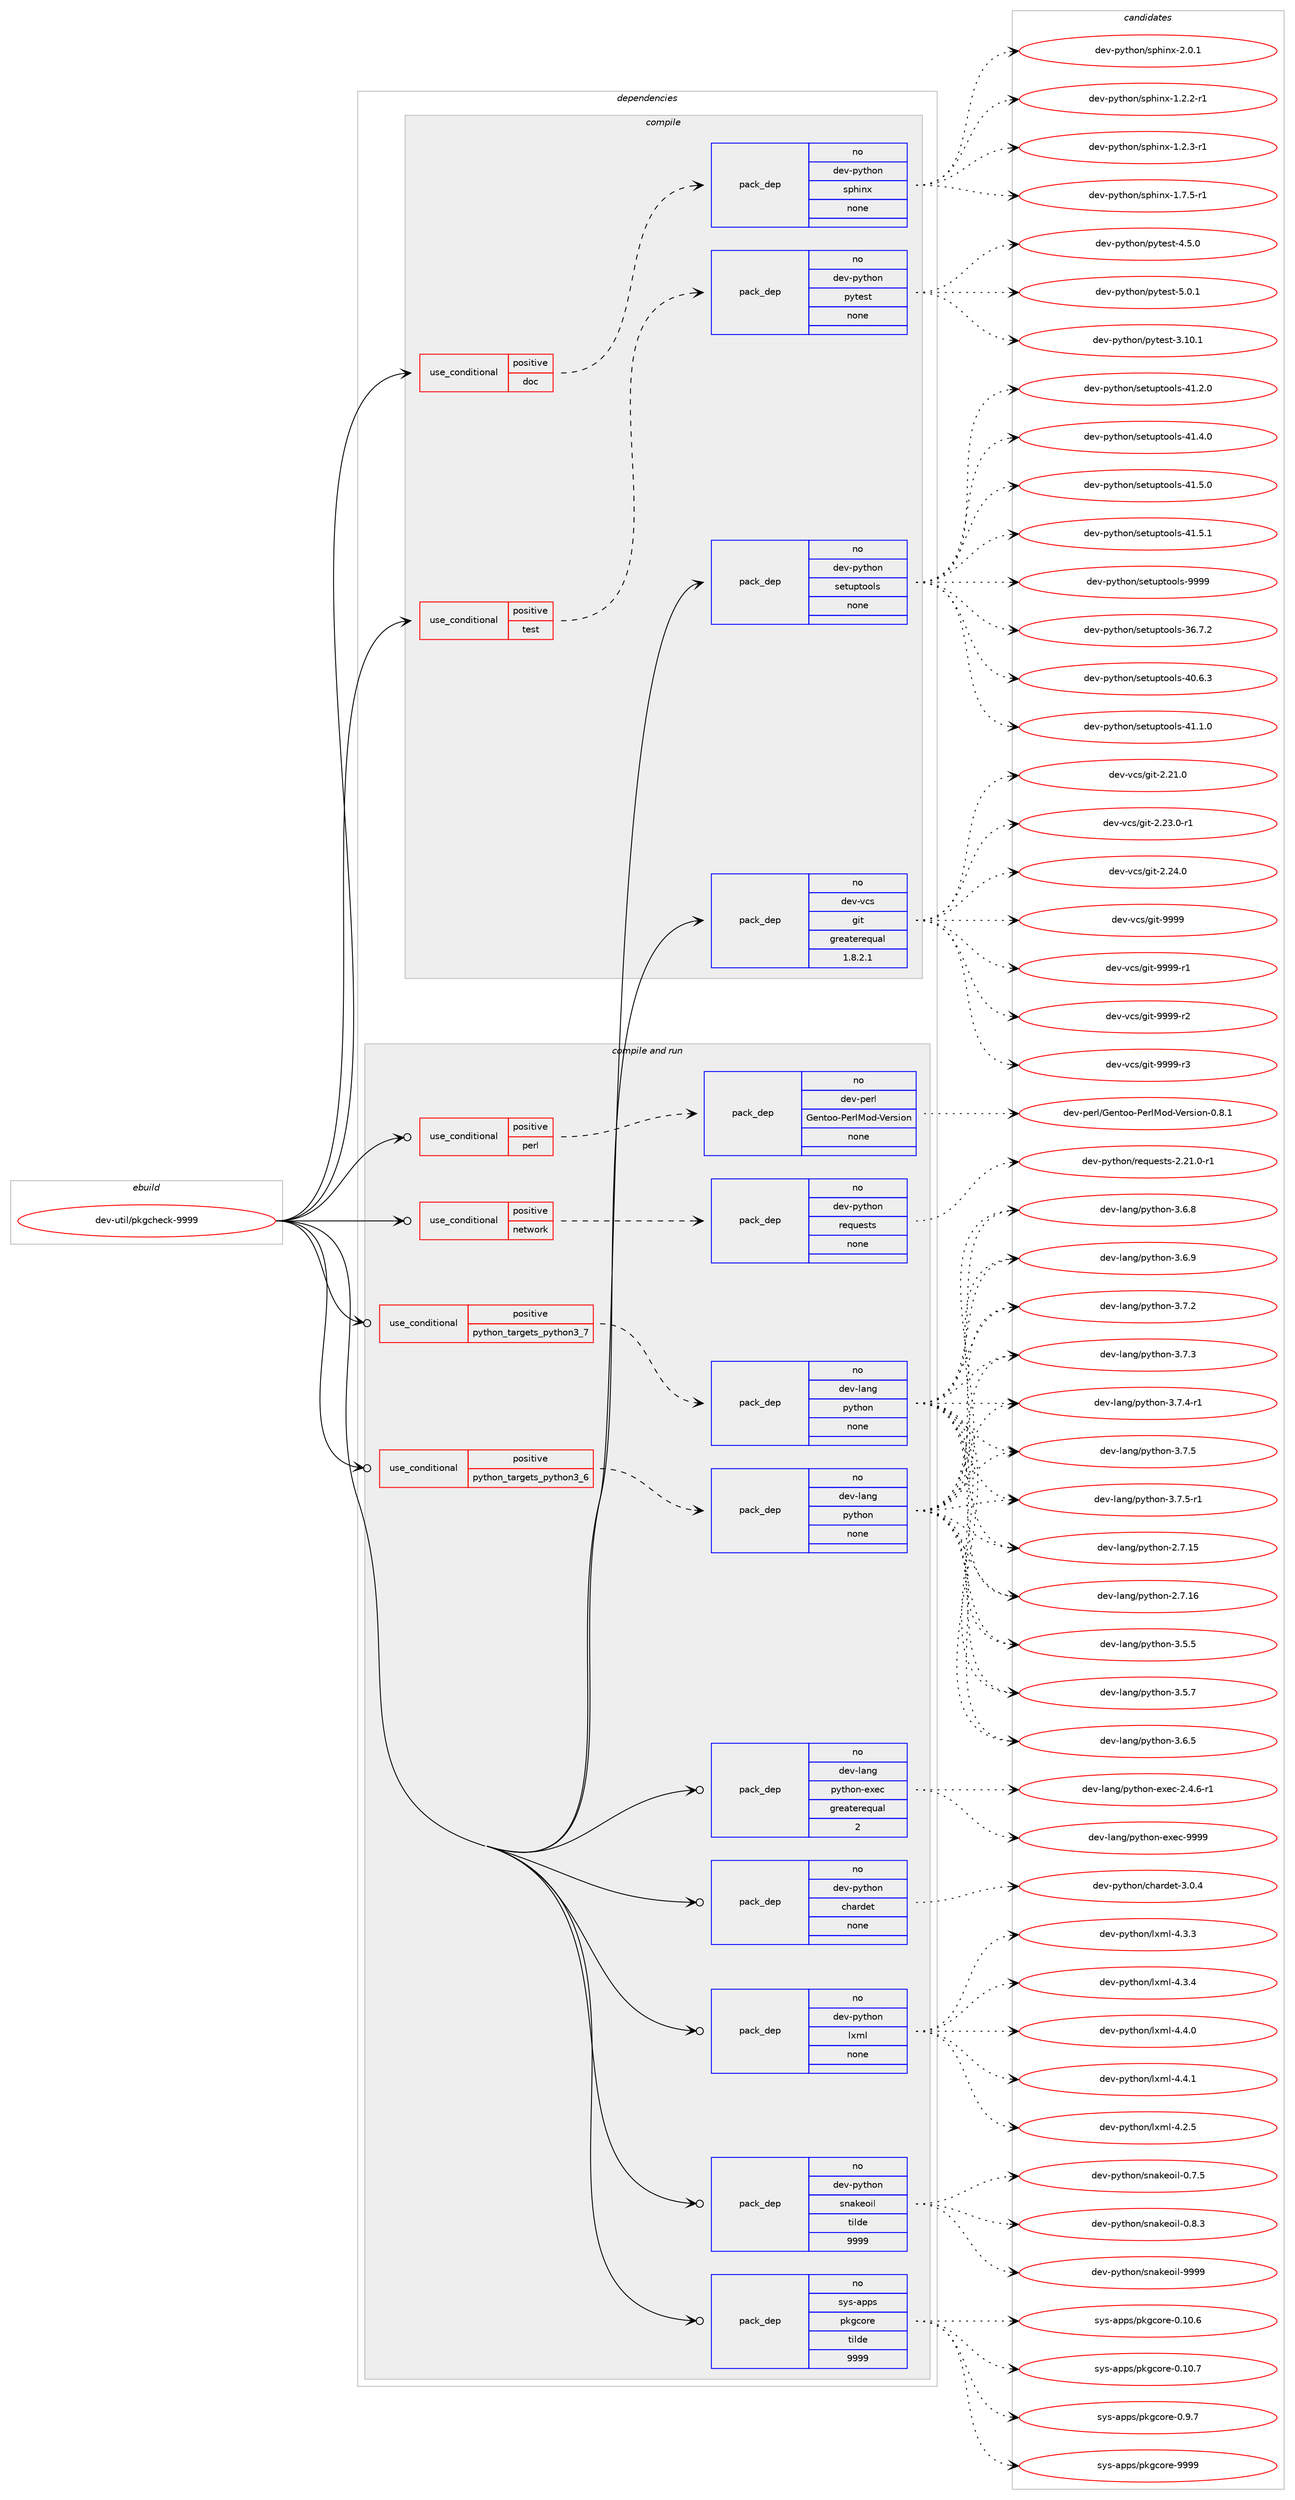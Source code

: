 digraph prolog {

# *************
# Graph options
# *************

newrank=true;
concentrate=true;
compound=true;
graph [rankdir=LR,fontname=Helvetica,fontsize=10,ranksep=1.5];#, ranksep=2.5, nodesep=0.2];
edge  [arrowhead=vee];
node  [fontname=Helvetica,fontsize=10];

# **********
# The ebuild
# **********

subgraph cluster_leftcol {
color=gray;
rank=same;
label=<<i>ebuild</i>>;
id [label="dev-util/pkgcheck-9999", color=red, width=4, href="../dev-util/pkgcheck-9999.svg"];
}

# ****************
# The dependencies
# ****************

subgraph cluster_midcol {
color=gray;
label=<<i>dependencies</i>>;
subgraph cluster_compile {
fillcolor="#eeeeee";
style=filled;
label=<<i>compile</i>>;
subgraph cond183174 {
dependency731497 [label=<<TABLE BORDER="0" CELLBORDER="1" CELLSPACING="0" CELLPADDING="4"><TR><TD ROWSPAN="3" CELLPADDING="10">use_conditional</TD></TR><TR><TD>positive</TD></TR><TR><TD>doc</TD></TR></TABLE>>, shape=none, color=red];
subgraph pack536143 {
dependency731498 [label=<<TABLE BORDER="0" CELLBORDER="1" CELLSPACING="0" CELLPADDING="4" WIDTH="220"><TR><TD ROWSPAN="6" CELLPADDING="30">pack_dep</TD></TR><TR><TD WIDTH="110">no</TD></TR><TR><TD>dev-python</TD></TR><TR><TD>sphinx</TD></TR><TR><TD>none</TD></TR><TR><TD></TD></TR></TABLE>>, shape=none, color=blue];
}
dependency731497:e -> dependency731498:w [weight=20,style="dashed",arrowhead="vee"];
}
id:e -> dependency731497:w [weight=20,style="solid",arrowhead="vee"];
subgraph cond183175 {
dependency731499 [label=<<TABLE BORDER="0" CELLBORDER="1" CELLSPACING="0" CELLPADDING="4"><TR><TD ROWSPAN="3" CELLPADDING="10">use_conditional</TD></TR><TR><TD>positive</TD></TR><TR><TD>test</TD></TR></TABLE>>, shape=none, color=red];
subgraph pack536144 {
dependency731500 [label=<<TABLE BORDER="0" CELLBORDER="1" CELLSPACING="0" CELLPADDING="4" WIDTH="220"><TR><TD ROWSPAN="6" CELLPADDING="30">pack_dep</TD></TR><TR><TD WIDTH="110">no</TD></TR><TR><TD>dev-python</TD></TR><TR><TD>pytest</TD></TR><TR><TD>none</TD></TR><TR><TD></TD></TR></TABLE>>, shape=none, color=blue];
}
dependency731499:e -> dependency731500:w [weight=20,style="dashed",arrowhead="vee"];
}
id:e -> dependency731499:w [weight=20,style="solid",arrowhead="vee"];
subgraph pack536145 {
dependency731501 [label=<<TABLE BORDER="0" CELLBORDER="1" CELLSPACING="0" CELLPADDING="4" WIDTH="220"><TR><TD ROWSPAN="6" CELLPADDING="30">pack_dep</TD></TR><TR><TD WIDTH="110">no</TD></TR><TR><TD>dev-python</TD></TR><TR><TD>setuptools</TD></TR><TR><TD>none</TD></TR><TR><TD></TD></TR></TABLE>>, shape=none, color=blue];
}
id:e -> dependency731501:w [weight=20,style="solid",arrowhead="vee"];
subgraph pack536146 {
dependency731502 [label=<<TABLE BORDER="0" CELLBORDER="1" CELLSPACING="0" CELLPADDING="4" WIDTH="220"><TR><TD ROWSPAN="6" CELLPADDING="30">pack_dep</TD></TR><TR><TD WIDTH="110">no</TD></TR><TR><TD>dev-vcs</TD></TR><TR><TD>git</TD></TR><TR><TD>greaterequal</TD></TR><TR><TD>1.8.2.1</TD></TR></TABLE>>, shape=none, color=blue];
}
id:e -> dependency731502:w [weight=20,style="solid",arrowhead="vee"];
}
subgraph cluster_compileandrun {
fillcolor="#eeeeee";
style=filled;
label=<<i>compile and run</i>>;
subgraph cond183176 {
dependency731503 [label=<<TABLE BORDER="0" CELLBORDER="1" CELLSPACING="0" CELLPADDING="4"><TR><TD ROWSPAN="3" CELLPADDING="10">use_conditional</TD></TR><TR><TD>positive</TD></TR><TR><TD>network</TD></TR></TABLE>>, shape=none, color=red];
subgraph pack536147 {
dependency731504 [label=<<TABLE BORDER="0" CELLBORDER="1" CELLSPACING="0" CELLPADDING="4" WIDTH="220"><TR><TD ROWSPAN="6" CELLPADDING="30">pack_dep</TD></TR><TR><TD WIDTH="110">no</TD></TR><TR><TD>dev-python</TD></TR><TR><TD>requests</TD></TR><TR><TD>none</TD></TR><TR><TD></TD></TR></TABLE>>, shape=none, color=blue];
}
dependency731503:e -> dependency731504:w [weight=20,style="dashed",arrowhead="vee"];
}
id:e -> dependency731503:w [weight=20,style="solid",arrowhead="odotvee"];
subgraph cond183177 {
dependency731505 [label=<<TABLE BORDER="0" CELLBORDER="1" CELLSPACING="0" CELLPADDING="4"><TR><TD ROWSPAN="3" CELLPADDING="10">use_conditional</TD></TR><TR><TD>positive</TD></TR><TR><TD>perl</TD></TR></TABLE>>, shape=none, color=red];
subgraph pack536148 {
dependency731506 [label=<<TABLE BORDER="0" CELLBORDER="1" CELLSPACING="0" CELLPADDING="4" WIDTH="220"><TR><TD ROWSPAN="6" CELLPADDING="30">pack_dep</TD></TR><TR><TD WIDTH="110">no</TD></TR><TR><TD>dev-perl</TD></TR><TR><TD>Gentoo-PerlMod-Version</TD></TR><TR><TD>none</TD></TR><TR><TD></TD></TR></TABLE>>, shape=none, color=blue];
}
dependency731505:e -> dependency731506:w [weight=20,style="dashed",arrowhead="vee"];
}
id:e -> dependency731505:w [weight=20,style="solid",arrowhead="odotvee"];
subgraph cond183178 {
dependency731507 [label=<<TABLE BORDER="0" CELLBORDER="1" CELLSPACING="0" CELLPADDING="4"><TR><TD ROWSPAN="3" CELLPADDING="10">use_conditional</TD></TR><TR><TD>positive</TD></TR><TR><TD>python_targets_python3_6</TD></TR></TABLE>>, shape=none, color=red];
subgraph pack536149 {
dependency731508 [label=<<TABLE BORDER="0" CELLBORDER="1" CELLSPACING="0" CELLPADDING="4" WIDTH="220"><TR><TD ROWSPAN="6" CELLPADDING="30">pack_dep</TD></TR><TR><TD WIDTH="110">no</TD></TR><TR><TD>dev-lang</TD></TR><TR><TD>python</TD></TR><TR><TD>none</TD></TR><TR><TD></TD></TR></TABLE>>, shape=none, color=blue];
}
dependency731507:e -> dependency731508:w [weight=20,style="dashed",arrowhead="vee"];
}
id:e -> dependency731507:w [weight=20,style="solid",arrowhead="odotvee"];
subgraph cond183179 {
dependency731509 [label=<<TABLE BORDER="0" CELLBORDER="1" CELLSPACING="0" CELLPADDING="4"><TR><TD ROWSPAN="3" CELLPADDING="10">use_conditional</TD></TR><TR><TD>positive</TD></TR><TR><TD>python_targets_python3_7</TD></TR></TABLE>>, shape=none, color=red];
subgraph pack536150 {
dependency731510 [label=<<TABLE BORDER="0" CELLBORDER="1" CELLSPACING="0" CELLPADDING="4" WIDTH="220"><TR><TD ROWSPAN="6" CELLPADDING="30">pack_dep</TD></TR><TR><TD WIDTH="110">no</TD></TR><TR><TD>dev-lang</TD></TR><TR><TD>python</TD></TR><TR><TD>none</TD></TR><TR><TD></TD></TR></TABLE>>, shape=none, color=blue];
}
dependency731509:e -> dependency731510:w [weight=20,style="dashed",arrowhead="vee"];
}
id:e -> dependency731509:w [weight=20,style="solid",arrowhead="odotvee"];
subgraph pack536151 {
dependency731511 [label=<<TABLE BORDER="0" CELLBORDER="1" CELLSPACING="0" CELLPADDING="4" WIDTH="220"><TR><TD ROWSPAN="6" CELLPADDING="30">pack_dep</TD></TR><TR><TD WIDTH="110">no</TD></TR><TR><TD>dev-lang</TD></TR><TR><TD>python-exec</TD></TR><TR><TD>greaterequal</TD></TR><TR><TD>2</TD></TR></TABLE>>, shape=none, color=blue];
}
id:e -> dependency731511:w [weight=20,style="solid",arrowhead="odotvee"];
subgraph pack536152 {
dependency731512 [label=<<TABLE BORDER="0" CELLBORDER="1" CELLSPACING="0" CELLPADDING="4" WIDTH="220"><TR><TD ROWSPAN="6" CELLPADDING="30">pack_dep</TD></TR><TR><TD WIDTH="110">no</TD></TR><TR><TD>dev-python</TD></TR><TR><TD>chardet</TD></TR><TR><TD>none</TD></TR><TR><TD></TD></TR></TABLE>>, shape=none, color=blue];
}
id:e -> dependency731512:w [weight=20,style="solid",arrowhead="odotvee"];
subgraph pack536153 {
dependency731513 [label=<<TABLE BORDER="0" CELLBORDER="1" CELLSPACING="0" CELLPADDING="4" WIDTH="220"><TR><TD ROWSPAN="6" CELLPADDING="30">pack_dep</TD></TR><TR><TD WIDTH="110">no</TD></TR><TR><TD>dev-python</TD></TR><TR><TD>lxml</TD></TR><TR><TD>none</TD></TR><TR><TD></TD></TR></TABLE>>, shape=none, color=blue];
}
id:e -> dependency731513:w [weight=20,style="solid",arrowhead="odotvee"];
subgraph pack536154 {
dependency731514 [label=<<TABLE BORDER="0" CELLBORDER="1" CELLSPACING="0" CELLPADDING="4" WIDTH="220"><TR><TD ROWSPAN="6" CELLPADDING="30">pack_dep</TD></TR><TR><TD WIDTH="110">no</TD></TR><TR><TD>dev-python</TD></TR><TR><TD>snakeoil</TD></TR><TR><TD>tilde</TD></TR><TR><TD>9999</TD></TR></TABLE>>, shape=none, color=blue];
}
id:e -> dependency731514:w [weight=20,style="solid",arrowhead="odotvee"];
subgraph pack536155 {
dependency731515 [label=<<TABLE BORDER="0" CELLBORDER="1" CELLSPACING="0" CELLPADDING="4" WIDTH="220"><TR><TD ROWSPAN="6" CELLPADDING="30">pack_dep</TD></TR><TR><TD WIDTH="110">no</TD></TR><TR><TD>sys-apps</TD></TR><TR><TD>pkgcore</TD></TR><TR><TD>tilde</TD></TR><TR><TD>9999</TD></TR></TABLE>>, shape=none, color=blue];
}
id:e -> dependency731515:w [weight=20,style="solid",arrowhead="odotvee"];
}
subgraph cluster_run {
fillcolor="#eeeeee";
style=filled;
label=<<i>run</i>>;
}
}

# **************
# The candidates
# **************

subgraph cluster_choices {
rank=same;
color=gray;
label=<<i>candidates</i>>;

subgraph choice536143 {
color=black;
nodesep=1;
choice10010111845112121116104111110471151121041051101204549465046504511449 [label="dev-python/sphinx-1.2.2-r1", color=red, width=4,href="../dev-python/sphinx-1.2.2-r1.svg"];
choice10010111845112121116104111110471151121041051101204549465046514511449 [label="dev-python/sphinx-1.2.3-r1", color=red, width=4,href="../dev-python/sphinx-1.2.3-r1.svg"];
choice10010111845112121116104111110471151121041051101204549465546534511449 [label="dev-python/sphinx-1.7.5-r1", color=red, width=4,href="../dev-python/sphinx-1.7.5-r1.svg"];
choice1001011184511212111610411111047115112104105110120455046484649 [label="dev-python/sphinx-2.0.1", color=red, width=4,href="../dev-python/sphinx-2.0.1.svg"];
dependency731498:e -> choice10010111845112121116104111110471151121041051101204549465046504511449:w [style=dotted,weight="100"];
dependency731498:e -> choice10010111845112121116104111110471151121041051101204549465046514511449:w [style=dotted,weight="100"];
dependency731498:e -> choice10010111845112121116104111110471151121041051101204549465546534511449:w [style=dotted,weight="100"];
dependency731498:e -> choice1001011184511212111610411111047115112104105110120455046484649:w [style=dotted,weight="100"];
}
subgraph choice536144 {
color=black;
nodesep=1;
choice100101118451121211161041111104711212111610111511645514649484649 [label="dev-python/pytest-3.10.1", color=red, width=4,href="../dev-python/pytest-3.10.1.svg"];
choice1001011184511212111610411111047112121116101115116455246534648 [label="dev-python/pytest-4.5.0", color=red, width=4,href="../dev-python/pytest-4.5.0.svg"];
choice1001011184511212111610411111047112121116101115116455346484649 [label="dev-python/pytest-5.0.1", color=red, width=4,href="../dev-python/pytest-5.0.1.svg"];
dependency731500:e -> choice100101118451121211161041111104711212111610111511645514649484649:w [style=dotted,weight="100"];
dependency731500:e -> choice1001011184511212111610411111047112121116101115116455246534648:w [style=dotted,weight="100"];
dependency731500:e -> choice1001011184511212111610411111047112121116101115116455346484649:w [style=dotted,weight="100"];
}
subgraph choice536145 {
color=black;
nodesep=1;
choice100101118451121211161041111104711510111611711211611111110811545515446554650 [label="dev-python/setuptools-36.7.2", color=red, width=4,href="../dev-python/setuptools-36.7.2.svg"];
choice100101118451121211161041111104711510111611711211611111110811545524846544651 [label="dev-python/setuptools-40.6.3", color=red, width=4,href="../dev-python/setuptools-40.6.3.svg"];
choice100101118451121211161041111104711510111611711211611111110811545524946494648 [label="dev-python/setuptools-41.1.0", color=red, width=4,href="../dev-python/setuptools-41.1.0.svg"];
choice100101118451121211161041111104711510111611711211611111110811545524946504648 [label="dev-python/setuptools-41.2.0", color=red, width=4,href="../dev-python/setuptools-41.2.0.svg"];
choice100101118451121211161041111104711510111611711211611111110811545524946524648 [label="dev-python/setuptools-41.4.0", color=red, width=4,href="../dev-python/setuptools-41.4.0.svg"];
choice100101118451121211161041111104711510111611711211611111110811545524946534648 [label="dev-python/setuptools-41.5.0", color=red, width=4,href="../dev-python/setuptools-41.5.0.svg"];
choice100101118451121211161041111104711510111611711211611111110811545524946534649 [label="dev-python/setuptools-41.5.1", color=red, width=4,href="../dev-python/setuptools-41.5.1.svg"];
choice10010111845112121116104111110471151011161171121161111111081154557575757 [label="dev-python/setuptools-9999", color=red, width=4,href="../dev-python/setuptools-9999.svg"];
dependency731501:e -> choice100101118451121211161041111104711510111611711211611111110811545515446554650:w [style=dotted,weight="100"];
dependency731501:e -> choice100101118451121211161041111104711510111611711211611111110811545524846544651:w [style=dotted,weight="100"];
dependency731501:e -> choice100101118451121211161041111104711510111611711211611111110811545524946494648:w [style=dotted,weight="100"];
dependency731501:e -> choice100101118451121211161041111104711510111611711211611111110811545524946504648:w [style=dotted,weight="100"];
dependency731501:e -> choice100101118451121211161041111104711510111611711211611111110811545524946524648:w [style=dotted,weight="100"];
dependency731501:e -> choice100101118451121211161041111104711510111611711211611111110811545524946534648:w [style=dotted,weight="100"];
dependency731501:e -> choice100101118451121211161041111104711510111611711211611111110811545524946534649:w [style=dotted,weight="100"];
dependency731501:e -> choice10010111845112121116104111110471151011161171121161111111081154557575757:w [style=dotted,weight="100"];
}
subgraph choice536146 {
color=black;
nodesep=1;
choice10010111845118991154710310511645504650494648 [label="dev-vcs/git-2.21.0", color=red, width=4,href="../dev-vcs/git-2.21.0.svg"];
choice100101118451189911547103105116455046505146484511449 [label="dev-vcs/git-2.23.0-r1", color=red, width=4,href="../dev-vcs/git-2.23.0-r1.svg"];
choice10010111845118991154710310511645504650524648 [label="dev-vcs/git-2.24.0", color=red, width=4,href="../dev-vcs/git-2.24.0.svg"];
choice1001011184511899115471031051164557575757 [label="dev-vcs/git-9999", color=red, width=4,href="../dev-vcs/git-9999.svg"];
choice10010111845118991154710310511645575757574511449 [label="dev-vcs/git-9999-r1", color=red, width=4,href="../dev-vcs/git-9999-r1.svg"];
choice10010111845118991154710310511645575757574511450 [label="dev-vcs/git-9999-r2", color=red, width=4,href="../dev-vcs/git-9999-r2.svg"];
choice10010111845118991154710310511645575757574511451 [label="dev-vcs/git-9999-r3", color=red, width=4,href="../dev-vcs/git-9999-r3.svg"];
dependency731502:e -> choice10010111845118991154710310511645504650494648:w [style=dotted,weight="100"];
dependency731502:e -> choice100101118451189911547103105116455046505146484511449:w [style=dotted,weight="100"];
dependency731502:e -> choice10010111845118991154710310511645504650524648:w [style=dotted,weight="100"];
dependency731502:e -> choice1001011184511899115471031051164557575757:w [style=dotted,weight="100"];
dependency731502:e -> choice10010111845118991154710310511645575757574511449:w [style=dotted,weight="100"];
dependency731502:e -> choice10010111845118991154710310511645575757574511450:w [style=dotted,weight="100"];
dependency731502:e -> choice10010111845118991154710310511645575757574511451:w [style=dotted,weight="100"];
}
subgraph choice536147 {
color=black;
nodesep=1;
choice1001011184511212111610411111047114101113117101115116115455046504946484511449 [label="dev-python/requests-2.21.0-r1", color=red, width=4,href="../dev-python/requests-2.21.0-r1.svg"];
dependency731504:e -> choice1001011184511212111610411111047114101113117101115116115455046504946484511449:w [style=dotted,weight="100"];
}
subgraph choice536148 {
color=black;
nodesep=1;
choice1001011184511210111410847711011101161111114580101114108771111004586101114115105111110454846564649 [label="dev-perl/Gentoo-PerlMod-Version-0.8.1", color=red, width=4,href="../dev-perl/Gentoo-PerlMod-Version-0.8.1.svg"];
dependency731506:e -> choice1001011184511210111410847711011101161111114580101114108771111004586101114115105111110454846564649:w [style=dotted,weight="100"];
}
subgraph choice536149 {
color=black;
nodesep=1;
choice10010111845108971101034711212111610411111045504655464953 [label="dev-lang/python-2.7.15", color=red, width=4,href="../dev-lang/python-2.7.15.svg"];
choice10010111845108971101034711212111610411111045504655464954 [label="dev-lang/python-2.7.16", color=red, width=4,href="../dev-lang/python-2.7.16.svg"];
choice100101118451089711010347112121116104111110455146534653 [label="dev-lang/python-3.5.5", color=red, width=4,href="../dev-lang/python-3.5.5.svg"];
choice100101118451089711010347112121116104111110455146534655 [label="dev-lang/python-3.5.7", color=red, width=4,href="../dev-lang/python-3.5.7.svg"];
choice100101118451089711010347112121116104111110455146544653 [label="dev-lang/python-3.6.5", color=red, width=4,href="../dev-lang/python-3.6.5.svg"];
choice100101118451089711010347112121116104111110455146544656 [label="dev-lang/python-3.6.8", color=red, width=4,href="../dev-lang/python-3.6.8.svg"];
choice100101118451089711010347112121116104111110455146544657 [label="dev-lang/python-3.6.9", color=red, width=4,href="../dev-lang/python-3.6.9.svg"];
choice100101118451089711010347112121116104111110455146554650 [label="dev-lang/python-3.7.2", color=red, width=4,href="../dev-lang/python-3.7.2.svg"];
choice100101118451089711010347112121116104111110455146554651 [label="dev-lang/python-3.7.3", color=red, width=4,href="../dev-lang/python-3.7.3.svg"];
choice1001011184510897110103471121211161041111104551465546524511449 [label="dev-lang/python-3.7.4-r1", color=red, width=4,href="../dev-lang/python-3.7.4-r1.svg"];
choice100101118451089711010347112121116104111110455146554653 [label="dev-lang/python-3.7.5", color=red, width=4,href="../dev-lang/python-3.7.5.svg"];
choice1001011184510897110103471121211161041111104551465546534511449 [label="dev-lang/python-3.7.5-r1", color=red, width=4,href="../dev-lang/python-3.7.5-r1.svg"];
dependency731508:e -> choice10010111845108971101034711212111610411111045504655464953:w [style=dotted,weight="100"];
dependency731508:e -> choice10010111845108971101034711212111610411111045504655464954:w [style=dotted,weight="100"];
dependency731508:e -> choice100101118451089711010347112121116104111110455146534653:w [style=dotted,weight="100"];
dependency731508:e -> choice100101118451089711010347112121116104111110455146534655:w [style=dotted,weight="100"];
dependency731508:e -> choice100101118451089711010347112121116104111110455146544653:w [style=dotted,weight="100"];
dependency731508:e -> choice100101118451089711010347112121116104111110455146544656:w [style=dotted,weight="100"];
dependency731508:e -> choice100101118451089711010347112121116104111110455146544657:w [style=dotted,weight="100"];
dependency731508:e -> choice100101118451089711010347112121116104111110455146554650:w [style=dotted,weight="100"];
dependency731508:e -> choice100101118451089711010347112121116104111110455146554651:w [style=dotted,weight="100"];
dependency731508:e -> choice1001011184510897110103471121211161041111104551465546524511449:w [style=dotted,weight="100"];
dependency731508:e -> choice100101118451089711010347112121116104111110455146554653:w [style=dotted,weight="100"];
dependency731508:e -> choice1001011184510897110103471121211161041111104551465546534511449:w [style=dotted,weight="100"];
}
subgraph choice536150 {
color=black;
nodesep=1;
choice10010111845108971101034711212111610411111045504655464953 [label="dev-lang/python-2.7.15", color=red, width=4,href="../dev-lang/python-2.7.15.svg"];
choice10010111845108971101034711212111610411111045504655464954 [label="dev-lang/python-2.7.16", color=red, width=4,href="../dev-lang/python-2.7.16.svg"];
choice100101118451089711010347112121116104111110455146534653 [label="dev-lang/python-3.5.5", color=red, width=4,href="../dev-lang/python-3.5.5.svg"];
choice100101118451089711010347112121116104111110455146534655 [label="dev-lang/python-3.5.7", color=red, width=4,href="../dev-lang/python-3.5.7.svg"];
choice100101118451089711010347112121116104111110455146544653 [label="dev-lang/python-3.6.5", color=red, width=4,href="../dev-lang/python-3.6.5.svg"];
choice100101118451089711010347112121116104111110455146544656 [label="dev-lang/python-3.6.8", color=red, width=4,href="../dev-lang/python-3.6.8.svg"];
choice100101118451089711010347112121116104111110455146544657 [label="dev-lang/python-3.6.9", color=red, width=4,href="../dev-lang/python-3.6.9.svg"];
choice100101118451089711010347112121116104111110455146554650 [label="dev-lang/python-3.7.2", color=red, width=4,href="../dev-lang/python-3.7.2.svg"];
choice100101118451089711010347112121116104111110455146554651 [label="dev-lang/python-3.7.3", color=red, width=4,href="../dev-lang/python-3.7.3.svg"];
choice1001011184510897110103471121211161041111104551465546524511449 [label="dev-lang/python-3.7.4-r1", color=red, width=4,href="../dev-lang/python-3.7.4-r1.svg"];
choice100101118451089711010347112121116104111110455146554653 [label="dev-lang/python-3.7.5", color=red, width=4,href="../dev-lang/python-3.7.5.svg"];
choice1001011184510897110103471121211161041111104551465546534511449 [label="dev-lang/python-3.7.5-r1", color=red, width=4,href="../dev-lang/python-3.7.5-r1.svg"];
dependency731510:e -> choice10010111845108971101034711212111610411111045504655464953:w [style=dotted,weight="100"];
dependency731510:e -> choice10010111845108971101034711212111610411111045504655464954:w [style=dotted,weight="100"];
dependency731510:e -> choice100101118451089711010347112121116104111110455146534653:w [style=dotted,weight="100"];
dependency731510:e -> choice100101118451089711010347112121116104111110455146534655:w [style=dotted,weight="100"];
dependency731510:e -> choice100101118451089711010347112121116104111110455146544653:w [style=dotted,weight="100"];
dependency731510:e -> choice100101118451089711010347112121116104111110455146544656:w [style=dotted,weight="100"];
dependency731510:e -> choice100101118451089711010347112121116104111110455146544657:w [style=dotted,weight="100"];
dependency731510:e -> choice100101118451089711010347112121116104111110455146554650:w [style=dotted,weight="100"];
dependency731510:e -> choice100101118451089711010347112121116104111110455146554651:w [style=dotted,weight="100"];
dependency731510:e -> choice1001011184510897110103471121211161041111104551465546524511449:w [style=dotted,weight="100"];
dependency731510:e -> choice100101118451089711010347112121116104111110455146554653:w [style=dotted,weight="100"];
dependency731510:e -> choice1001011184510897110103471121211161041111104551465546534511449:w [style=dotted,weight="100"];
}
subgraph choice536151 {
color=black;
nodesep=1;
choice10010111845108971101034711212111610411111045101120101994550465246544511449 [label="dev-lang/python-exec-2.4.6-r1", color=red, width=4,href="../dev-lang/python-exec-2.4.6-r1.svg"];
choice10010111845108971101034711212111610411111045101120101994557575757 [label="dev-lang/python-exec-9999", color=red, width=4,href="../dev-lang/python-exec-9999.svg"];
dependency731511:e -> choice10010111845108971101034711212111610411111045101120101994550465246544511449:w [style=dotted,weight="100"];
dependency731511:e -> choice10010111845108971101034711212111610411111045101120101994557575757:w [style=dotted,weight="100"];
}
subgraph choice536152 {
color=black;
nodesep=1;
choice10010111845112121116104111110479910497114100101116455146484652 [label="dev-python/chardet-3.0.4", color=red, width=4,href="../dev-python/chardet-3.0.4.svg"];
dependency731512:e -> choice10010111845112121116104111110479910497114100101116455146484652:w [style=dotted,weight="100"];
}
subgraph choice536153 {
color=black;
nodesep=1;
choice1001011184511212111610411111047108120109108455246504653 [label="dev-python/lxml-4.2.5", color=red, width=4,href="../dev-python/lxml-4.2.5.svg"];
choice1001011184511212111610411111047108120109108455246514651 [label="dev-python/lxml-4.3.3", color=red, width=4,href="../dev-python/lxml-4.3.3.svg"];
choice1001011184511212111610411111047108120109108455246514652 [label="dev-python/lxml-4.3.4", color=red, width=4,href="../dev-python/lxml-4.3.4.svg"];
choice1001011184511212111610411111047108120109108455246524648 [label="dev-python/lxml-4.4.0", color=red, width=4,href="../dev-python/lxml-4.4.0.svg"];
choice1001011184511212111610411111047108120109108455246524649 [label="dev-python/lxml-4.4.1", color=red, width=4,href="../dev-python/lxml-4.4.1.svg"];
dependency731513:e -> choice1001011184511212111610411111047108120109108455246504653:w [style=dotted,weight="100"];
dependency731513:e -> choice1001011184511212111610411111047108120109108455246514651:w [style=dotted,weight="100"];
dependency731513:e -> choice1001011184511212111610411111047108120109108455246514652:w [style=dotted,weight="100"];
dependency731513:e -> choice1001011184511212111610411111047108120109108455246524648:w [style=dotted,weight="100"];
dependency731513:e -> choice1001011184511212111610411111047108120109108455246524649:w [style=dotted,weight="100"];
}
subgraph choice536154 {
color=black;
nodesep=1;
choice100101118451121211161041111104711511097107101111105108454846554653 [label="dev-python/snakeoil-0.7.5", color=red, width=4,href="../dev-python/snakeoil-0.7.5.svg"];
choice100101118451121211161041111104711511097107101111105108454846564651 [label="dev-python/snakeoil-0.8.3", color=red, width=4,href="../dev-python/snakeoil-0.8.3.svg"];
choice1001011184511212111610411111047115110971071011111051084557575757 [label="dev-python/snakeoil-9999", color=red, width=4,href="../dev-python/snakeoil-9999.svg"];
dependency731514:e -> choice100101118451121211161041111104711511097107101111105108454846554653:w [style=dotted,weight="100"];
dependency731514:e -> choice100101118451121211161041111104711511097107101111105108454846564651:w [style=dotted,weight="100"];
dependency731514:e -> choice1001011184511212111610411111047115110971071011111051084557575757:w [style=dotted,weight="100"];
}
subgraph choice536155 {
color=black;
nodesep=1;
choice1151211154597112112115471121071039911111410145484649484654 [label="sys-apps/pkgcore-0.10.6", color=red, width=4,href="../sys-apps/pkgcore-0.10.6.svg"];
choice1151211154597112112115471121071039911111410145484649484655 [label="sys-apps/pkgcore-0.10.7", color=red, width=4,href="../sys-apps/pkgcore-0.10.7.svg"];
choice11512111545971121121154711210710399111114101454846574655 [label="sys-apps/pkgcore-0.9.7", color=red, width=4,href="../sys-apps/pkgcore-0.9.7.svg"];
choice115121115459711211211547112107103991111141014557575757 [label="sys-apps/pkgcore-9999", color=red, width=4,href="../sys-apps/pkgcore-9999.svg"];
dependency731515:e -> choice1151211154597112112115471121071039911111410145484649484654:w [style=dotted,weight="100"];
dependency731515:e -> choice1151211154597112112115471121071039911111410145484649484655:w [style=dotted,weight="100"];
dependency731515:e -> choice11512111545971121121154711210710399111114101454846574655:w [style=dotted,weight="100"];
dependency731515:e -> choice115121115459711211211547112107103991111141014557575757:w [style=dotted,weight="100"];
}
}

}
